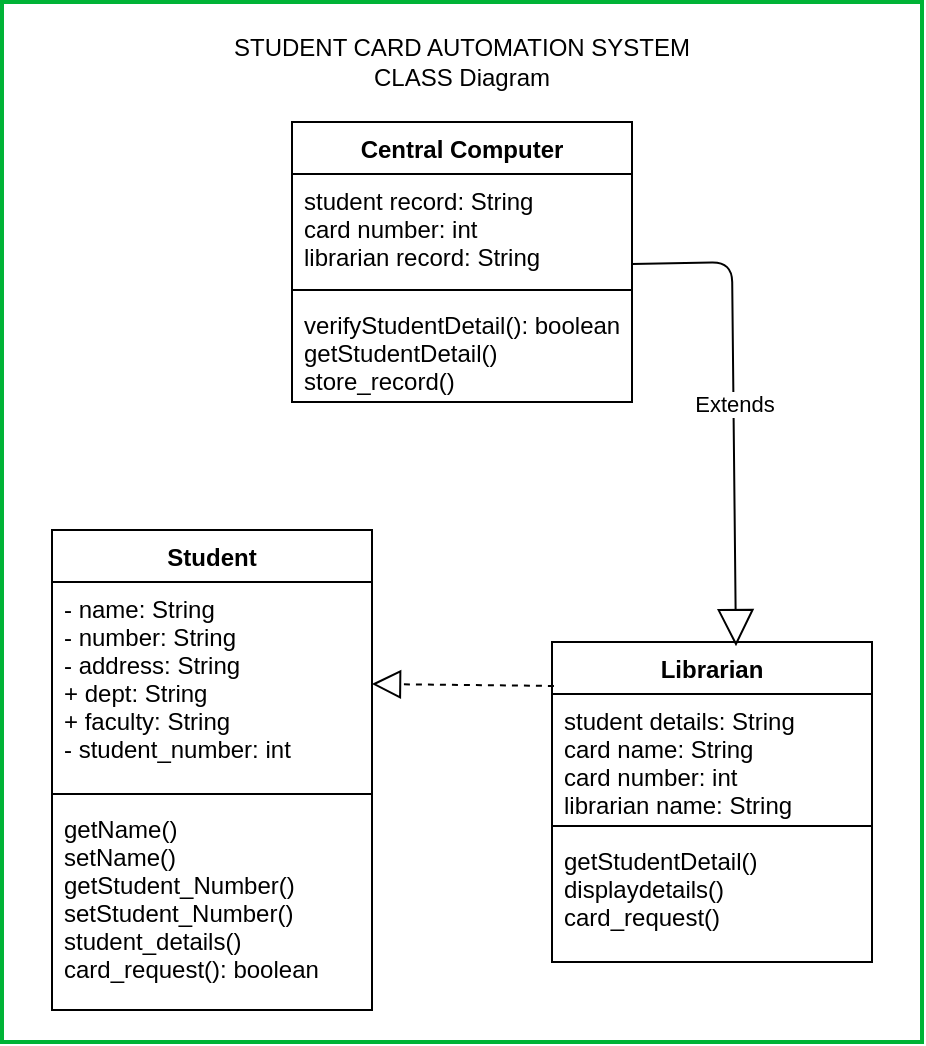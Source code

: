 <mxfile version="13.9.9" type="device"><diagram id="NehobIE9in-qqWadNuph" name="Page-1"><mxGraphModel dx="852" dy="1703" grid="1" gridSize="10" guides="1" tooltips="1" connect="1" arrows="1" fold="1" page="1" pageScale="1" pageWidth="827" pageHeight="1169" math="0" shadow="0"><root><mxCell id="0"/><mxCell id="1" parent="0"/><mxCell id="o8hjReKo2xnyedL8x8py-1" value="Librarian" style="swimlane;fontStyle=1;align=center;verticalAlign=top;childLayout=stackLayout;horizontal=1;startSize=26;horizontalStack=0;resizeParent=1;resizeParentMax=0;resizeLast=0;collapsible=1;marginBottom=0;" parent="1" vertex="1"><mxGeometry x="330" y="230" width="160" height="160" as="geometry"/></mxCell><mxCell id="o8hjReKo2xnyedL8x8py-2" value="student details: String&#10;card name: String&#10;card number: int&#10;librarian name: String" style="text;strokeColor=none;fillColor=none;align=left;verticalAlign=top;spacingLeft=4;spacingRight=4;overflow=hidden;rotatable=0;points=[[0,0.5],[1,0.5]];portConstraint=eastwest;" parent="o8hjReKo2xnyedL8x8py-1" vertex="1"><mxGeometry y="26" width="160" height="62" as="geometry"/></mxCell><mxCell id="o8hjReKo2xnyedL8x8py-3" value="" style="line;strokeWidth=1;fillColor=none;align=left;verticalAlign=middle;spacingTop=-1;spacingLeft=3;spacingRight=3;rotatable=0;labelPosition=right;points=[];portConstraint=eastwest;" parent="o8hjReKo2xnyedL8x8py-1" vertex="1"><mxGeometry y="88" width="160" height="8" as="geometry"/></mxCell><mxCell id="o8hjReKo2xnyedL8x8py-4" value="getStudentDetail()&#10;displaydetails()&#10;card_request()" style="text;strokeColor=none;fillColor=none;align=left;verticalAlign=top;spacingLeft=4;spacingRight=4;overflow=hidden;rotatable=0;points=[[0,0.5],[1,0.5]];portConstraint=eastwest;" parent="o8hjReKo2xnyedL8x8py-1" vertex="1"><mxGeometry y="96" width="160" height="64" as="geometry"/></mxCell><mxCell id="o8hjReKo2xnyedL8x8py-5" value="Student" style="swimlane;fontStyle=1;align=center;verticalAlign=top;childLayout=stackLayout;horizontal=1;startSize=26;horizontalStack=0;resizeParent=1;resizeParentMax=0;resizeLast=0;collapsible=1;marginBottom=0;" parent="1" vertex="1"><mxGeometry x="80" y="174" width="160" height="240" as="geometry"/></mxCell><mxCell id="o8hjReKo2xnyedL8x8py-6" value="- name: String&#10;- number: String&#10;- address: String&#10;+ dept: String&#10;+ faculty: String&#10;- student_number: int" style="text;strokeColor=none;fillColor=none;align=left;verticalAlign=top;spacingLeft=4;spacingRight=4;overflow=hidden;rotatable=0;points=[[0,0.5],[1,0.5]];portConstraint=eastwest;" parent="o8hjReKo2xnyedL8x8py-5" vertex="1"><mxGeometry y="26" width="160" height="102" as="geometry"/></mxCell><mxCell id="o8hjReKo2xnyedL8x8py-7" value="" style="line;strokeWidth=1;fillColor=none;align=left;verticalAlign=middle;spacingTop=-1;spacingLeft=3;spacingRight=3;rotatable=0;labelPosition=right;points=[];portConstraint=eastwest;" parent="o8hjReKo2xnyedL8x8py-5" vertex="1"><mxGeometry y="128" width="160" height="8" as="geometry"/></mxCell><mxCell id="o8hjReKo2xnyedL8x8py-8" value="getName()&#10;setName()&#10;getStudent_Number()&#10;setStudent_Number()&#10;student_details()&#10;card_request(): boolean" style="text;strokeColor=none;fillColor=none;align=left;verticalAlign=top;spacingLeft=4;spacingRight=4;overflow=hidden;rotatable=0;points=[[0,0.5],[1,0.5]];portConstraint=eastwest;" parent="o8hjReKo2xnyedL8x8py-5" vertex="1"><mxGeometry y="136" width="160" height="104" as="geometry"/></mxCell><mxCell id="o8hjReKo2xnyedL8x8py-9" value="Central Computer" style="swimlane;fontStyle=1;align=center;verticalAlign=top;childLayout=stackLayout;horizontal=1;startSize=26;horizontalStack=0;resizeParent=1;resizeParentMax=0;resizeLast=0;collapsible=1;marginBottom=0;" parent="1" vertex="1"><mxGeometry x="200" y="-30" width="170" height="140" as="geometry"/></mxCell><mxCell id="o8hjReKo2xnyedL8x8py-10" value="student record: String&#10;card number: int&#10;librarian record: String" style="text;strokeColor=none;fillColor=none;align=left;verticalAlign=top;spacingLeft=4;spacingRight=4;overflow=hidden;rotatable=0;points=[[0,0.5],[1,0.5]];portConstraint=eastwest;" parent="o8hjReKo2xnyedL8x8py-9" vertex="1"><mxGeometry y="26" width="170" height="54" as="geometry"/></mxCell><mxCell id="o8hjReKo2xnyedL8x8py-11" value="" style="line;strokeWidth=1;fillColor=none;align=left;verticalAlign=middle;spacingTop=-1;spacingLeft=3;spacingRight=3;rotatable=0;labelPosition=right;points=[];portConstraint=eastwest;" parent="o8hjReKo2xnyedL8x8py-9" vertex="1"><mxGeometry y="80" width="170" height="8" as="geometry"/></mxCell><mxCell id="o8hjReKo2xnyedL8x8py-12" value="verifyStudentDetail(): boolean&#10;getStudentDetail()&#10;store_record()&#10;" style="text;strokeColor=none;fillColor=none;align=left;verticalAlign=top;spacingLeft=4;spacingRight=4;overflow=hidden;rotatable=0;points=[[0,0.5],[1,0.5]];portConstraint=eastwest;" parent="o8hjReKo2xnyedL8x8py-9" vertex="1"><mxGeometry y="88" width="170" height="52" as="geometry"/></mxCell><mxCell id="o8hjReKo2xnyedL8x8py-13" value="Extends" style="endArrow=block;endSize=16;endFill=0;html=1;exitX=1;exitY=0.833;exitDx=0;exitDy=0;exitPerimeter=0;entryX=0.575;entryY=0.013;entryDx=0;entryDy=0;entryPerimeter=0;" parent="1" source="o8hjReKo2xnyedL8x8py-10" target="o8hjReKo2xnyedL8x8py-1" edge="1"><mxGeometry width="160" relative="1" as="geometry"><mxPoint x="330" y="220" as="sourcePoint"/><mxPoint x="490" y="220" as="targetPoint"/><Array as="points"><mxPoint x="420" y="40"/></Array></mxGeometry></mxCell><mxCell id="o8hjReKo2xnyedL8x8py-14" value="STUDENT CARD AUTOMATION SYSTEM&lt;br&gt;CLASS Diagram" style="text;html=1;strokeColor=none;fillColor=none;align=center;verticalAlign=middle;whiteSpace=wrap;rounded=0;" parent="1" vertex="1"><mxGeometry x="130" y="-70" width="310" height="20" as="geometry"/></mxCell><mxCell id="o8hjReKo2xnyedL8x8py-16" value="" style="rounded=0;whiteSpace=wrap;html=1;fillColor=none;strokeColor=#00B336;strokeWidth=2;" parent="1" vertex="1"><mxGeometry x="55" y="-90" width="460" height="520" as="geometry"/></mxCell><mxCell id="iQlzDDtWOWnALs5wkRj6-1" value="" style="endArrow=block;dashed=1;endFill=0;endSize=12;html=1;exitX=0.006;exitY=-0.065;exitDx=0;exitDy=0;exitPerimeter=0;entryX=1;entryY=0.5;entryDx=0;entryDy=0;" edge="1" parent="1"><mxGeometry width="160" relative="1" as="geometry"><mxPoint x="330.96" y="251.97" as="sourcePoint"/><mxPoint x="240" y="251" as="targetPoint"/><Array as="points"/></mxGeometry></mxCell></root></mxGraphModel></diagram></mxfile>